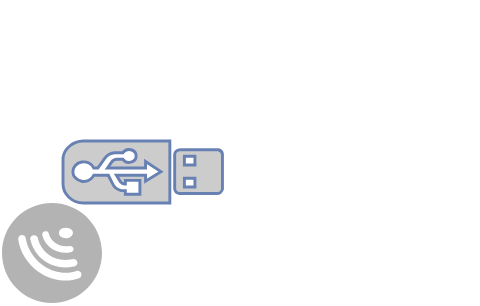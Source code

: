 <mxfile version="12.2.7" type="github" pages="1">
  <diagram id="TeNlqGiva7IvxflfD58E" name="Page-1">
    <mxGraphModel dx="932" dy="593" grid="1" gridSize="10" guides="1" tooltips="1" connect="1" arrows="1" fold="1" page="1" pageScale="1" pageWidth="1169" pageHeight="827" math="0" shadow="0">
      <root>
        <mxCell id="0"/>
        <mxCell id="1" parent="0"/>
        <mxCell id="iRaWRqL0e0JW9HZ2cHJ_-2" value="" style="shape=image;html=1;verticalAlign=top;verticalLabelPosition=bottom;labelBackgroundColor=#ffffff;imageAspect=0;aspect=fixed;image=https://cdn4.iconfinder.com/data/icons/computer-and-technologies-1/800/pc-128.png" vertex="1" parent="1">
          <mxGeometry x="510" y="40" width="128" height="128" as="geometry"/>
        </mxCell>
        <mxCell id="iRaWRqL0e0JW9HZ2cHJ_-3" value="" style="fontColor=#0066CC;verticalAlign=top;verticalLabelPosition=bottom;labelPosition=center;align=center;html=1;outlineConnect=0;fillColor=#CCCCCC;strokeColor=#6881B3;gradientColor=none;gradientDirection=north;strokeWidth=2;shape=mxgraph.networks.usb_stick;direction=south;aspect=fixed;" vertex="1" parent="1">
          <mxGeometry x="430.5" y="88.5" width="79.72" height="31" as="geometry"/>
        </mxCell>
        <mxCell id="iRaWRqL0e0JW9HZ2cHJ_-4" value="" style="verticalLabelPosition=bottom;html=1;fillColor=#B3B3B3;verticalAlign=top;points=[[0.145,0.145,0],[0.856,0.145,0],[0.855,0.855,0],[0.145,0.855,0],[0.5,0,0], [1,0.5,0], [0.5,1,0],[0,0.5,0]];pointerEvents=1;align=center;shape=mxgraph.cisco_safe.capability.wireless_connection;direction=west;" vertex="1" parent="1">
          <mxGeometry x="400" y="119.5" width="50" height="50" as="geometry"/>
        </mxCell>
        <mxCell id="iRaWRqL0e0JW9HZ2cHJ_-5" value="" style="shape=image;html=1;verticalAlign=top;verticalLabelPosition=bottom;labelBackgroundColor=#ffffff;imageAspect=0;aspect=fixed;image=https://cdn4.iconfinder.com/data/icons/logos-and-brands/512/267_Python_logo-128.png;fillColor=#B3B3B3;" vertex="1" parent="1">
          <mxGeometry x="541" y="18.5" width="43" height="43" as="geometry"/>
        </mxCell>
      </root>
    </mxGraphModel>
  </diagram>
</mxfile>
